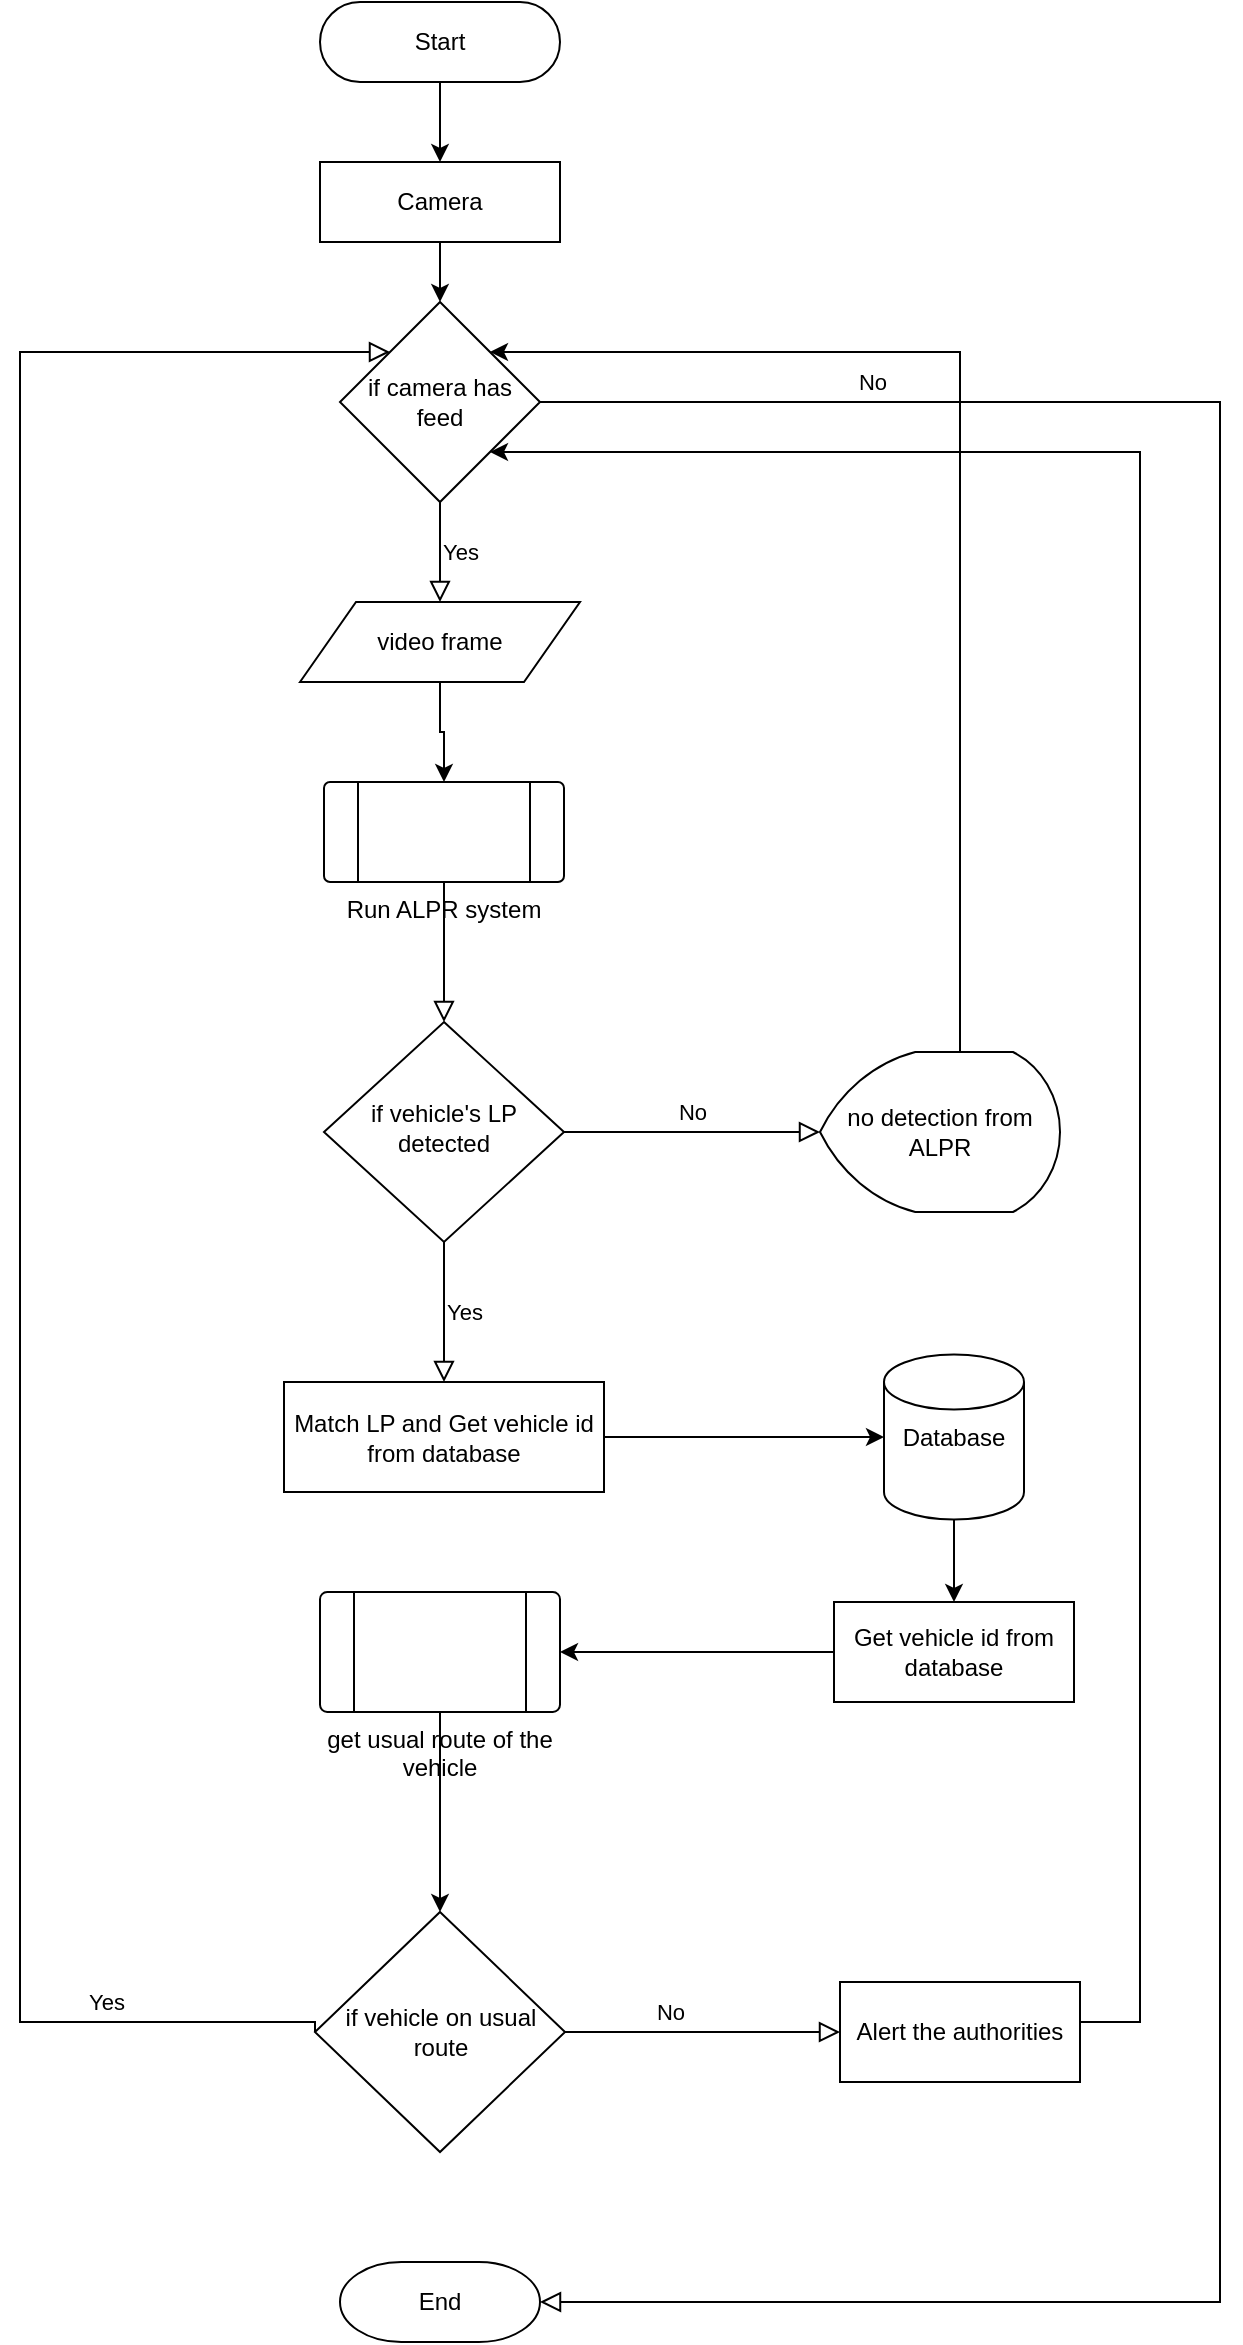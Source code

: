 <mxfile version="21.6.6" type="device">
  <diagram id="C5RBs43oDa-KdzZeNtuy" name="Page-1">
    <mxGraphModel dx="1137" dy="1613" grid="1" gridSize="10" guides="1" tooltips="1" connect="1" arrows="1" fold="1" page="1" pageScale="1" pageWidth="827" pageHeight="1169" math="0" shadow="0">
      <root>
        <mxCell id="WIyWlLk6GJQsqaUBKTNV-0" />
        <mxCell id="WIyWlLk6GJQsqaUBKTNV-1" parent="WIyWlLk6GJQsqaUBKTNV-0" />
        <object label="get usual route of the vehicle" function="get_usual_route" id="7tYovFNqAe8b8L4Eub6z-25">
          <mxCell style="verticalLabelPosition=bottom;verticalAlign=top;html=1;shape=process;whiteSpace=wrap;rounded=1;size=0.14;arcSize=6;" vertex="1" parent="WIyWlLk6GJQsqaUBKTNV-1">
            <mxGeometry x="420" y="465" width="120" height="60" as="geometry" />
          </mxCell>
        </object>
        <mxCell id="WIyWlLk6GJQsqaUBKTNV-2" value="" style="rounded=0;html=1;jettySize=auto;orthogonalLoop=1;fontSize=11;endArrow=block;endFill=0;endSize=8;strokeWidth=1;shadow=0;labelBackgroundColor=none;edgeStyle=orthogonalEdgeStyle;exitX=0.5;exitY=1;exitDx=0;exitDy=0;" parent="WIyWlLk6GJQsqaUBKTNV-1" source="7tYovFNqAe8b8L4Eub6z-3" target="WIyWlLk6GJQsqaUBKTNV-6" edge="1">
          <mxGeometry relative="1" as="geometry">
            <mxPoint x="527" y="170" as="sourcePoint" />
          </mxGeometry>
        </mxCell>
        <mxCell id="WIyWlLk6GJQsqaUBKTNV-5" value="No" style="edgeStyle=orthogonalEdgeStyle;rounded=0;html=1;jettySize=auto;orthogonalLoop=1;fontSize=11;endArrow=block;endFill=0;endSize=8;strokeWidth=1;shadow=0;labelBackgroundColor=none;" parent="WIyWlLk6GJQsqaUBKTNV-1" source="WIyWlLk6GJQsqaUBKTNV-6" target="WIyWlLk6GJQsqaUBKTNV-7" edge="1">
          <mxGeometry y="10" relative="1" as="geometry">
            <mxPoint as="offset" />
          </mxGeometry>
        </mxCell>
        <mxCell id="WIyWlLk6GJQsqaUBKTNV-6" value="if vehicle&#39;s LP detected" style="rhombus;whiteSpace=wrap;html=1;shadow=0;fontFamily=Helvetica;fontSize=12;align=center;strokeWidth=1;spacing=6;spacingTop=-4;" parent="WIyWlLk6GJQsqaUBKTNV-1" vertex="1">
          <mxGeometry x="422" y="180" width="120" height="110" as="geometry" />
        </mxCell>
        <mxCell id="7tYovFNqAe8b8L4Eub6z-16" style="edgeStyle=orthogonalEdgeStyle;rounded=0;orthogonalLoop=1;jettySize=auto;html=1;exitX=0.5;exitY=0;exitDx=0;exitDy=0;entryX=1;entryY=0;entryDx=0;entryDy=0;" edge="1" parent="WIyWlLk6GJQsqaUBKTNV-1" source="WIyWlLk6GJQsqaUBKTNV-7" target="7tYovFNqAe8b8L4Eub6z-41">
          <mxGeometry relative="1" as="geometry">
            <mxPoint x="550" y="20" as="targetPoint" />
            <Array as="points">
              <mxPoint x="740" y="195" />
              <mxPoint x="740" y="-155" />
            </Array>
          </mxGeometry>
        </mxCell>
        <mxCell id="WIyWlLk6GJQsqaUBKTNV-7" value="no detection from ALPR" style="strokeWidth=1;html=1;shape=mxgraph.flowchart.display;whiteSpace=wrap;" parent="WIyWlLk6GJQsqaUBKTNV-1" vertex="1">
          <mxGeometry x="670" y="195" width="120" height="80" as="geometry" />
        </mxCell>
        <mxCell id="7tYovFNqAe8b8L4Eub6z-36" value="" style="edgeStyle=orthogonalEdgeStyle;rounded=0;orthogonalLoop=1;jettySize=auto;html=1;" edge="1" parent="WIyWlLk6GJQsqaUBKTNV-1" source="7tYovFNqAe8b8L4Eub6z-1" target="7tYovFNqAe8b8L4Eub6z-35">
          <mxGeometry relative="1" as="geometry" />
        </mxCell>
        <mxCell id="7tYovFNqAe8b8L4Eub6z-1" value="Start" style="html=1;dashed=0;whiteSpace=wrap;shape=mxgraph.dfd.start" vertex="1" parent="WIyWlLk6GJQsqaUBKTNV-1">
          <mxGeometry x="420" y="-330" width="120" height="40" as="geometry" />
        </mxCell>
        <mxCell id="7tYovFNqAe8b8L4Eub6z-2" value="End" style="strokeWidth=1;html=1;shape=mxgraph.flowchart.terminator;whiteSpace=wrap;" vertex="1" parent="WIyWlLk6GJQsqaUBKTNV-1">
          <mxGeometry x="430" y="800" width="100" height="40" as="geometry" />
        </mxCell>
        <object label="Run ALPR system" run="ALPR system&#xa;" id="7tYovFNqAe8b8L4Eub6z-3">
          <mxCell style="verticalLabelPosition=bottom;verticalAlign=top;html=1;shape=process;whiteSpace=wrap;rounded=1;size=0.14;arcSize=6;" vertex="1" parent="WIyWlLk6GJQsqaUBKTNV-1">
            <mxGeometry x="422" y="60" width="120" height="50" as="geometry" />
          </mxCell>
        </object>
        <mxCell id="7tYovFNqAe8b8L4Eub6z-10" style="edgeStyle=orthogonalEdgeStyle;rounded=0;orthogonalLoop=1;jettySize=auto;html=1;exitX=1;exitY=0.5;exitDx=0;exitDy=0;entryX=0;entryY=0.5;entryDx=0;entryDy=0;entryPerimeter=0;" edge="1" parent="WIyWlLk6GJQsqaUBKTNV-1" source="7tYovFNqAe8b8L4Eub6z-4" target="7tYovFNqAe8b8L4Eub6z-9">
          <mxGeometry relative="1" as="geometry" />
        </mxCell>
        <mxCell id="7tYovFNqAe8b8L4Eub6z-4" value="Match LP and Get vehicle id from database" style="html=1;dashed=0;whiteSpace=wrap;" vertex="1" parent="WIyWlLk6GJQsqaUBKTNV-1">
          <mxGeometry x="402" y="360" width="160" height="55" as="geometry" />
        </mxCell>
        <mxCell id="7tYovFNqAe8b8L4Eub6z-8" value="Yes" style="edgeStyle=orthogonalEdgeStyle;rounded=0;html=1;jettySize=auto;orthogonalLoop=1;fontSize=11;endArrow=block;endFill=0;endSize=8;strokeWidth=1;shadow=0;labelBackgroundColor=none;exitX=0.5;exitY=1;exitDx=0;exitDy=0;entryX=0.5;entryY=0;entryDx=0;entryDy=0;" edge="1" parent="WIyWlLk6GJQsqaUBKTNV-1" source="WIyWlLk6GJQsqaUBKTNV-6" target="7tYovFNqAe8b8L4Eub6z-4">
          <mxGeometry y="10" relative="1" as="geometry">
            <mxPoint as="offset" />
            <mxPoint x="567" y="400" as="sourcePoint" />
            <mxPoint x="717" y="400" as="targetPoint" />
            <Array as="points">
              <mxPoint x="482" y="350" />
            </Array>
          </mxGeometry>
        </mxCell>
        <mxCell id="7tYovFNqAe8b8L4Eub6z-12" value="" style="edgeStyle=orthogonalEdgeStyle;rounded=0;orthogonalLoop=1;jettySize=auto;html=1;entryX=0.5;entryY=0;entryDx=0;entryDy=0;" edge="1" parent="WIyWlLk6GJQsqaUBKTNV-1" source="7tYovFNqAe8b8L4Eub6z-9" target="7tYovFNqAe8b8L4Eub6z-13">
          <mxGeometry relative="1" as="geometry">
            <mxPoint x="707" y="605" as="targetPoint" />
          </mxGeometry>
        </mxCell>
        <mxCell id="7tYovFNqAe8b8L4Eub6z-9" value="Database" style="strokeWidth=1;html=1;shape=mxgraph.flowchart.database;whiteSpace=wrap;" vertex="1" parent="WIyWlLk6GJQsqaUBKTNV-1">
          <mxGeometry x="702" y="346.25" width="70" height="82.5" as="geometry" />
        </mxCell>
        <mxCell id="7tYovFNqAe8b8L4Eub6z-26" value="" style="edgeStyle=orthogonalEdgeStyle;rounded=0;orthogonalLoop=1;jettySize=auto;html=1;" edge="1" parent="WIyWlLk6GJQsqaUBKTNV-1" source="7tYovFNqAe8b8L4Eub6z-13" target="7tYovFNqAe8b8L4Eub6z-25">
          <mxGeometry relative="1" as="geometry" />
        </mxCell>
        <mxCell id="7tYovFNqAe8b8L4Eub6z-13" value="Get vehicle id from database" style="html=1;dashed=0;whiteSpace=wrap;" vertex="1" parent="WIyWlLk6GJQsqaUBKTNV-1">
          <mxGeometry x="677" y="470" width="120" height="50" as="geometry" />
        </mxCell>
        <mxCell id="7tYovFNqAe8b8L4Eub6z-51" style="edgeStyle=orthogonalEdgeStyle;rounded=0;orthogonalLoop=1;jettySize=auto;html=1;exitX=0.5;exitY=1;exitDx=0;exitDy=0;" edge="1" parent="WIyWlLk6GJQsqaUBKTNV-1" source="7tYovFNqAe8b8L4Eub6z-14" target="7tYovFNqAe8b8L4Eub6z-3">
          <mxGeometry relative="1" as="geometry" />
        </mxCell>
        <mxCell id="7tYovFNqAe8b8L4Eub6z-14" value="video frame" style="shape=parallelogram;perimeter=parallelogramPerimeter;whiteSpace=wrap;html=1;dashed=0;" vertex="1" parent="WIyWlLk6GJQsqaUBKTNV-1">
          <mxGeometry x="410" y="-30" width="140" height="40" as="geometry" />
        </mxCell>
        <mxCell id="7tYovFNqAe8b8L4Eub6z-28" value="" style="edgeStyle=orthogonalEdgeStyle;rounded=0;orthogonalLoop=1;jettySize=auto;html=1;entryX=0.5;entryY=0;entryDx=0;entryDy=0;" edge="1" parent="WIyWlLk6GJQsqaUBKTNV-1" source="7tYovFNqAe8b8L4Eub6z-25" target="7tYovFNqAe8b8L4Eub6z-27">
          <mxGeometry relative="1" as="geometry">
            <mxPoint x="492" y="710" as="targetPoint" />
            <Array as="points">
              <mxPoint x="480" y="625" />
            </Array>
          </mxGeometry>
        </mxCell>
        <mxCell id="7tYovFNqAe8b8L4Eub6z-27" value="if vehicle on usual route" style="rhombus;whiteSpace=wrap;html=1;dashed=0;" vertex="1" parent="WIyWlLk6GJQsqaUBKTNV-1">
          <mxGeometry x="417.5" y="625" width="125" height="120" as="geometry" />
        </mxCell>
        <mxCell id="7tYovFNqAe8b8L4Eub6z-30" value="Yes" style="edgeStyle=orthogonalEdgeStyle;rounded=0;html=1;jettySize=auto;orthogonalLoop=1;fontSize=11;endArrow=block;endFill=0;endSize=8;strokeWidth=1;shadow=0;labelBackgroundColor=none;exitX=0;exitY=0.5;exitDx=0;exitDy=0;entryX=0;entryY=0;entryDx=0;entryDy=0;" edge="1" parent="WIyWlLk6GJQsqaUBKTNV-1" source="7tYovFNqAe8b8L4Eub6z-27" target="7tYovFNqAe8b8L4Eub6z-41">
          <mxGeometry x="-0.811" y="-10" relative="1" as="geometry">
            <mxPoint x="1" as="offset" />
            <mxPoint x="412" y="775" as="sourcePoint" />
            <mxPoint x="410" y="40" as="targetPoint" />
            <Array as="points">
              <mxPoint x="418" y="680" />
              <mxPoint x="270" y="680" />
              <mxPoint x="270" y="-155" />
            </Array>
          </mxGeometry>
        </mxCell>
        <mxCell id="7tYovFNqAe8b8L4Eub6z-33" value="No" style="edgeStyle=orthogonalEdgeStyle;rounded=0;html=1;jettySize=auto;orthogonalLoop=1;fontSize=11;endArrow=block;endFill=0;endSize=8;strokeWidth=1;shadow=0;labelBackgroundColor=none;exitX=1;exitY=0.5;exitDx=0;exitDy=0;entryX=0;entryY=0.5;entryDx=0;entryDy=0;" edge="1" parent="WIyWlLk6GJQsqaUBKTNV-1" source="7tYovFNqAe8b8L4Eub6z-27" target="7tYovFNqAe8b8L4Eub6z-47">
          <mxGeometry x="-0.237" y="10" relative="1" as="geometry">
            <mxPoint as="offset" />
            <mxPoint x="580" y="765" as="sourcePoint" />
            <mxPoint x="590" y="710" as="targetPoint" />
            <Array as="points">
              <mxPoint x="590" y="685" />
              <mxPoint x="590" y="685" />
            </Array>
          </mxGeometry>
        </mxCell>
        <mxCell id="7tYovFNqAe8b8L4Eub6z-42" value="" style="edgeStyle=orthogonalEdgeStyle;rounded=0;orthogonalLoop=1;jettySize=auto;html=1;" edge="1" parent="WIyWlLk6GJQsqaUBKTNV-1" source="7tYovFNqAe8b8L4Eub6z-35" target="7tYovFNqAe8b8L4Eub6z-41">
          <mxGeometry relative="1" as="geometry" />
        </mxCell>
        <mxCell id="7tYovFNqAe8b8L4Eub6z-35" value="Camera" style="whiteSpace=wrap;html=1;dashed=0;" vertex="1" parent="WIyWlLk6GJQsqaUBKTNV-1">
          <mxGeometry x="420" y="-250" width="120" height="40" as="geometry" />
        </mxCell>
        <mxCell id="7tYovFNqAe8b8L4Eub6z-41" value="if camera has feed" style="rhombus;whiteSpace=wrap;html=1;dashed=0;" vertex="1" parent="WIyWlLk6GJQsqaUBKTNV-1">
          <mxGeometry x="430" y="-180" width="100" height="100" as="geometry" />
        </mxCell>
        <mxCell id="7tYovFNqAe8b8L4Eub6z-44" value="Yes" style="edgeStyle=orthogonalEdgeStyle;rounded=0;html=1;jettySize=auto;orthogonalLoop=1;fontSize=11;endArrow=block;endFill=0;endSize=8;strokeWidth=1;shadow=0;labelBackgroundColor=none;exitX=0.5;exitY=1;exitDx=0;exitDy=0;entryX=0.5;entryY=0;entryDx=0;entryDy=0;" edge="1" parent="WIyWlLk6GJQsqaUBKTNV-1" source="7tYovFNqAe8b8L4Eub6z-41" target="7tYovFNqAe8b8L4Eub6z-14">
          <mxGeometry y="10" relative="1" as="geometry">
            <mxPoint as="offset" />
            <mxPoint x="480" y="-70" as="sourcePoint" />
            <mxPoint x="460" y="-20" as="targetPoint" />
            <Array as="points">
              <mxPoint x="480" y="-50" />
              <mxPoint x="480" y="-50" />
            </Array>
          </mxGeometry>
        </mxCell>
        <mxCell id="7tYovFNqAe8b8L4Eub6z-45" value="No" style="edgeStyle=orthogonalEdgeStyle;rounded=0;html=1;jettySize=auto;orthogonalLoop=1;fontSize=11;endArrow=block;endFill=0;endSize=8;strokeWidth=1;shadow=0;labelBackgroundColor=none;entryX=1;entryY=0.5;entryDx=0;entryDy=0;entryPerimeter=0;exitX=1;exitY=0.5;exitDx=0;exitDy=0;" edge="1" parent="WIyWlLk6GJQsqaUBKTNV-1" source="7tYovFNqAe8b8L4Eub6z-41" target="7tYovFNqAe8b8L4Eub6z-2">
          <mxGeometry x="-0.797" y="10" relative="1" as="geometry">
            <mxPoint as="offset" />
            <mxPoint x="557" y="300" as="sourcePoint" />
            <mxPoint x="701" y="300" as="targetPoint" />
            <Array as="points">
              <mxPoint x="870" y="-130" />
              <mxPoint x="870" y="820" />
            </Array>
          </mxGeometry>
        </mxCell>
        <mxCell id="7tYovFNqAe8b8L4Eub6z-48" style="edgeStyle=orthogonalEdgeStyle;rounded=0;orthogonalLoop=1;jettySize=auto;html=1;exitX=1;exitY=0.5;exitDx=0;exitDy=0;entryX=1;entryY=1;entryDx=0;entryDy=0;" edge="1" parent="WIyWlLk6GJQsqaUBKTNV-1" source="7tYovFNqAe8b8L4Eub6z-47" target="7tYovFNqAe8b8L4Eub6z-41">
          <mxGeometry relative="1" as="geometry">
            <Array as="points">
              <mxPoint x="800" y="680" />
              <mxPoint x="830" y="680" />
              <mxPoint x="830" y="-105" />
            </Array>
          </mxGeometry>
        </mxCell>
        <mxCell id="7tYovFNqAe8b8L4Eub6z-47" value="Alert the authorities" style="html=1;dashed=0;whiteSpace=wrap;" vertex="1" parent="WIyWlLk6GJQsqaUBKTNV-1">
          <mxGeometry x="680" y="660" width="120" height="50" as="geometry" />
        </mxCell>
      </root>
    </mxGraphModel>
  </diagram>
</mxfile>
